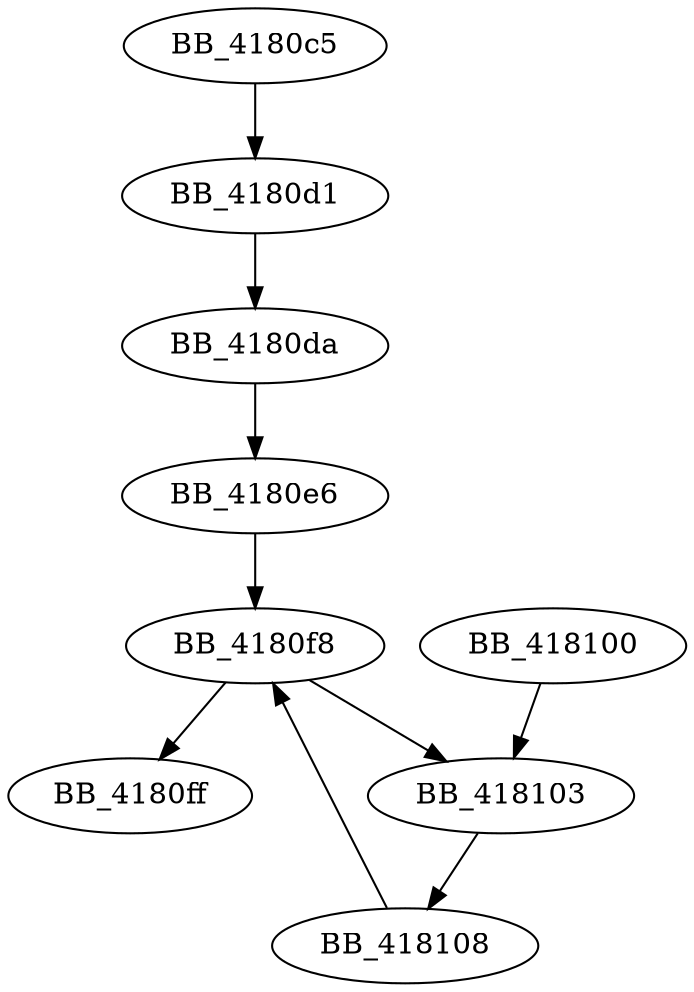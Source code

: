 DiGraph __onexit{
BB_4180c5->BB_4180d1
BB_4180d1->BB_4180da
BB_4180da->BB_4180e6
BB_4180e6->BB_4180f8
BB_4180f8->BB_4180ff
BB_4180f8->BB_418103
BB_418100->BB_418103
BB_418103->BB_418108
BB_418108->BB_4180f8
}

